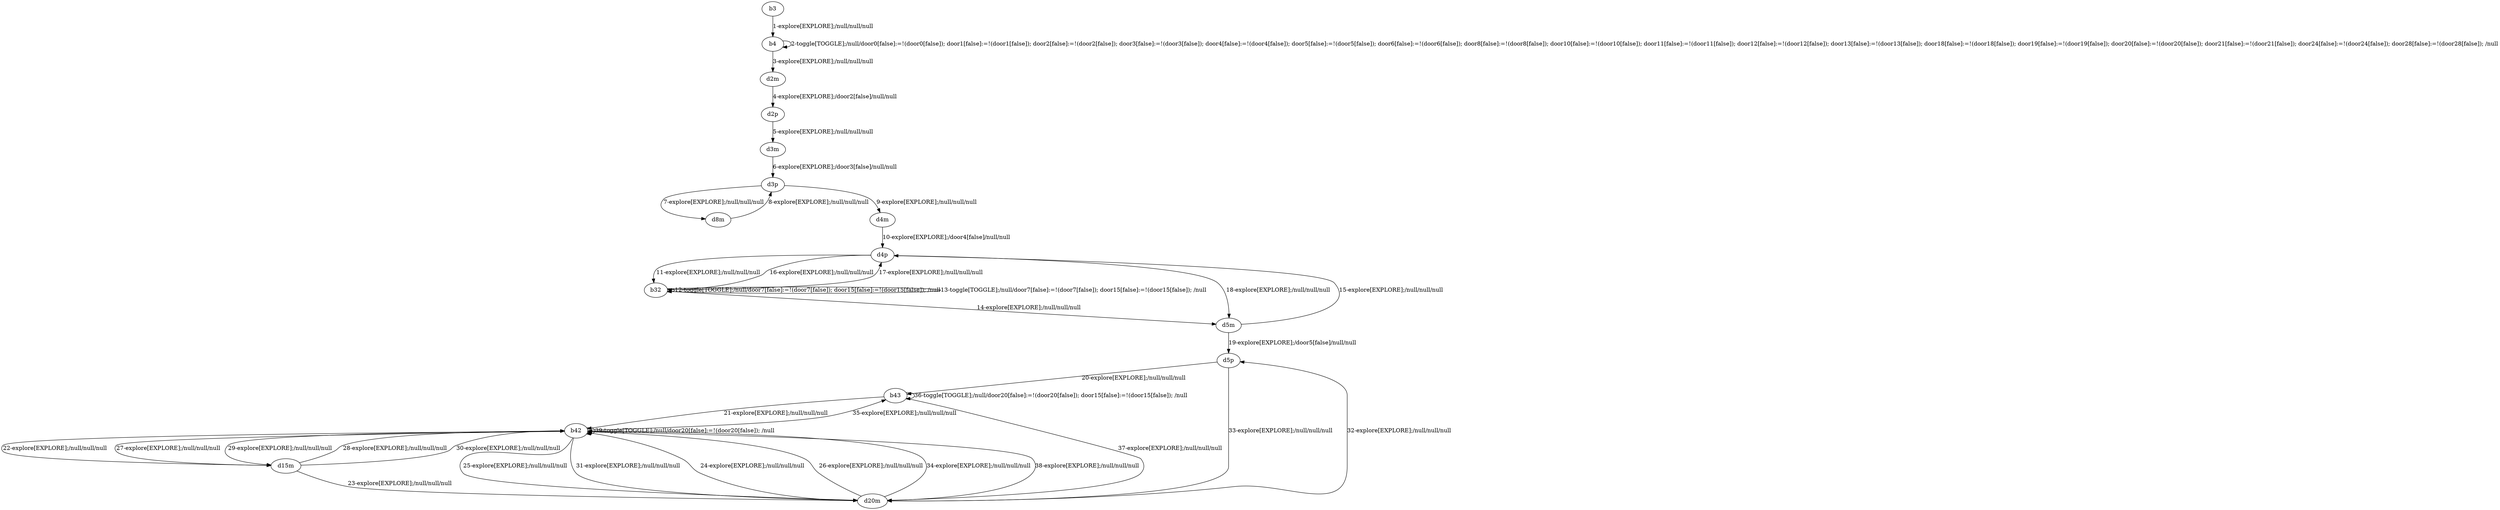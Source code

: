 # Total number of goals covered by this test: 1
# b42 --> b42

digraph g {
"b3" -> "b4" [label = "1-explore[EXPLORE];/null/null/null"];
"b4" -> "b4" [label = "2-toggle[TOGGLE];/null/door0[false]:=!(door0[false]); door1[false]:=!(door1[false]); door2[false]:=!(door2[false]); door3[false]:=!(door3[false]); door4[false]:=!(door4[false]); door5[false]:=!(door5[false]); door6[false]:=!(door6[false]); door8[false]:=!(door8[false]); door10[false]:=!(door10[false]); door11[false]:=!(door11[false]); door12[false]:=!(door12[false]); door13[false]:=!(door13[false]); door18[false]:=!(door18[false]); door19[false]:=!(door19[false]); door20[false]:=!(door20[false]); door21[false]:=!(door21[false]); door24[false]:=!(door24[false]); door28[false]:=!(door28[false]); /null"];
"b4" -> "d2m" [label = "3-explore[EXPLORE];/null/null/null"];
"d2m" -> "d2p" [label = "4-explore[EXPLORE];/door2[false]/null/null"];
"d2p" -> "d3m" [label = "5-explore[EXPLORE];/null/null/null"];
"d3m" -> "d3p" [label = "6-explore[EXPLORE];/door3[false]/null/null"];
"d3p" -> "d8m" [label = "7-explore[EXPLORE];/null/null/null"];
"d8m" -> "d3p" [label = "8-explore[EXPLORE];/null/null/null"];
"d3p" -> "d4m" [label = "9-explore[EXPLORE];/null/null/null"];
"d4m" -> "d4p" [label = "10-explore[EXPLORE];/door4[false]/null/null"];
"d4p" -> "b32" [label = "11-explore[EXPLORE];/null/null/null"];
"b32" -> "b32" [label = "12-toggle[TOGGLE];/null/door7[false]:=!(door7[false]); door15[false]:=!(door15[false]); /null"];
"b32" -> "b32" [label = "13-toggle[TOGGLE];/null/door7[false]:=!(door7[false]); door15[false]:=!(door15[false]); /null"];
"b32" -> "d5m" [label = "14-explore[EXPLORE];/null/null/null"];
"d5m" -> "d4p" [label = "15-explore[EXPLORE];/null/null/null"];
"d4p" -> "b32" [label = "16-explore[EXPLORE];/null/null/null"];
"b32" -> "d4p" [label = "17-explore[EXPLORE];/null/null/null"];
"d4p" -> "d5m" [label = "18-explore[EXPLORE];/null/null/null"];
"d5m" -> "d5p" [label = "19-explore[EXPLORE];/door5[false]/null/null"];
"d5p" -> "b43" [label = "20-explore[EXPLORE];/null/null/null"];
"b43" -> "b42" [label = "21-explore[EXPLORE];/null/null/null"];
"b42" -> "d15m" [label = "22-explore[EXPLORE];/null/null/null"];
"d15m" -> "d20m" [label = "23-explore[EXPLORE];/null/null/null"];
"d20m" -> "b42" [label = "24-explore[EXPLORE];/null/null/null"];
"b42" -> "d20m" [label = "25-explore[EXPLORE];/null/null/null"];
"d20m" -> "b42" [label = "26-explore[EXPLORE];/null/null/null"];
"b42" -> "d15m" [label = "27-explore[EXPLORE];/null/null/null"];
"d15m" -> "b42" [label = "28-explore[EXPLORE];/null/null/null"];
"b42" -> "d15m" [label = "29-explore[EXPLORE];/null/null/null"];
"d15m" -> "b42" [label = "30-explore[EXPLORE];/null/null/null"];
"b42" -> "d20m" [label = "31-explore[EXPLORE];/null/null/null"];
"d20m" -> "d5p" [label = "32-explore[EXPLORE];/null/null/null"];
"d5p" -> "d20m" [label = "33-explore[EXPLORE];/null/null/null"];
"d20m" -> "b42" [label = "34-explore[EXPLORE];/null/null/null"];
"b42" -> "b43" [label = "35-explore[EXPLORE];/null/null/null"];
"b43" -> "b43" [label = "36-toggle[TOGGLE];/null/door20[false]:=!(door20[false]); door15[false]:=!(door15[false]); /null"];
"b43" -> "d20m" [label = "37-explore[EXPLORE];/null/null/null"];
"d20m" -> "b42" [label = "38-explore[EXPLORE];/null/null/null"];
"b42" -> "b42" [label = "39-toggle[TOGGLE];/null/door20[false]:=!(door20[false]); /null"];
}